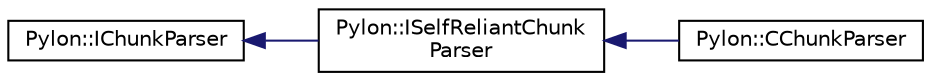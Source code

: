 digraph "Graphical Class Hierarchy"
{
  edge [fontname="Helvetica",fontsize="10",labelfontname="Helvetica",labelfontsize="10"];
  node [fontname="Helvetica",fontsize="10",shape=record];
  rankdir="LR";
  Node1 [label="Pylon::IChunkParser",height=0.2,width=0.4,color="black", fillcolor="white", style="filled",URL="$struct_pylon_1_1_i_chunk_parser.html",tooltip="Low Level API: The interface for chunk parsers analyzing a data stream consisting of chunks..."];
  Node1 -> Node2 [dir="back",color="midnightblue",fontsize="10",style="solid",fontname="Helvetica"];
  Node2 [label="Pylon::ISelfReliantChunk\lParser",height=0.2,width=0.4,color="black", fillcolor="white", style="filled",URL="$struct_pylon_1_1_i_self_reliant_chunk_parser.html",tooltip="Low Level API: Interface for chunk parsers with an own chunk data node map attached. "];
  Node2 -> Node3 [dir="back",color="midnightblue",fontsize="10",style="solid",fontname="Helvetica"];
  Node3 [label="Pylon::CChunkParser",height=0.2,width=0.4,color="black", fillcolor="white", style="filled",URL="$class_pylon_1_1_c_chunk_parser.html",tooltip="Low Level API: Base class for chunk parsers returned by camera objects. "];
}
